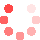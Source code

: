 import palette;

size(20,20);

int n=8;
pen[] p=Gradient(8,white,rgb(1,72/255,72/255));
for(int i=0; i < n; ++i)
  fill(rotate(90-i*45)*shift(4,0)*unitcircle,p[i]);



